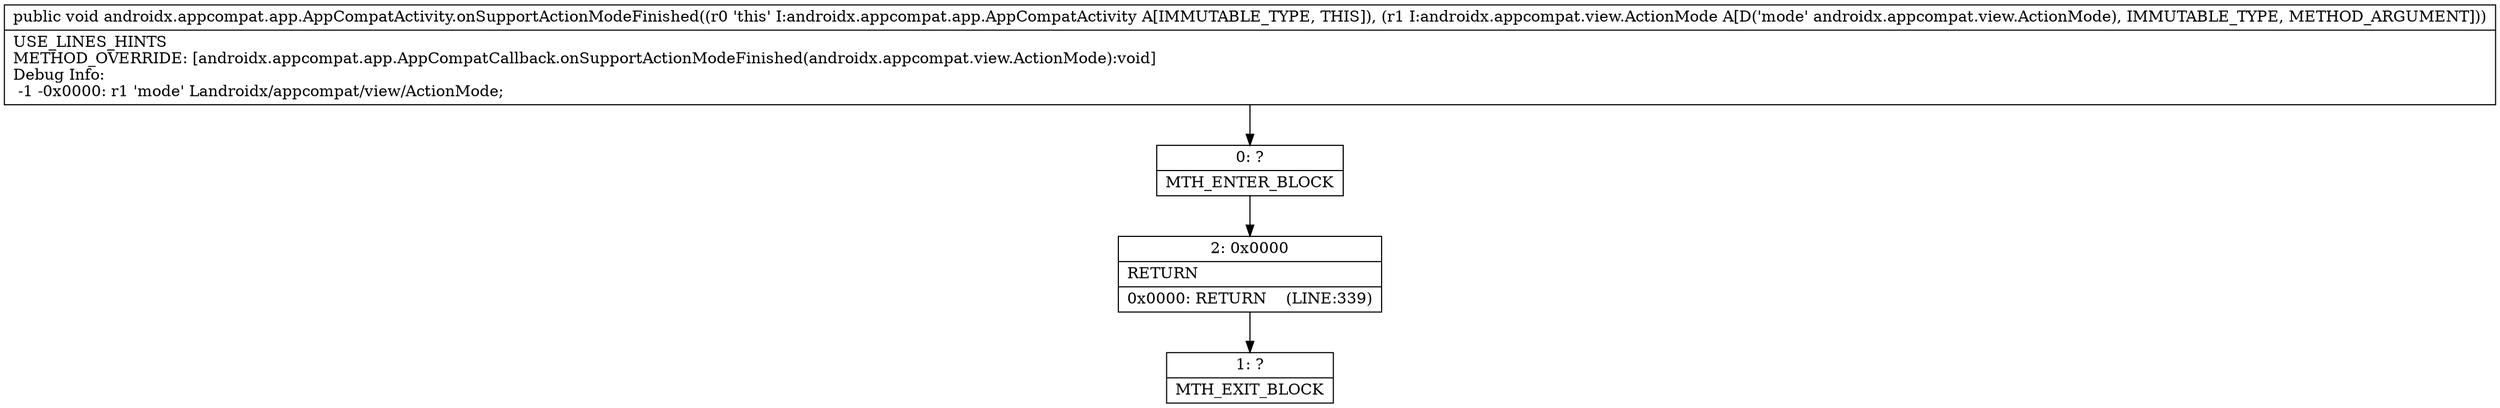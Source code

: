 digraph "CFG forandroidx.appcompat.app.AppCompatActivity.onSupportActionModeFinished(Landroidx\/appcompat\/view\/ActionMode;)V" {
Node_0 [shape=record,label="{0\:\ ?|MTH_ENTER_BLOCK\l}"];
Node_2 [shape=record,label="{2\:\ 0x0000|RETURN\l|0x0000: RETURN    (LINE:339)\l}"];
Node_1 [shape=record,label="{1\:\ ?|MTH_EXIT_BLOCK\l}"];
MethodNode[shape=record,label="{public void androidx.appcompat.app.AppCompatActivity.onSupportActionModeFinished((r0 'this' I:androidx.appcompat.app.AppCompatActivity A[IMMUTABLE_TYPE, THIS]), (r1 I:androidx.appcompat.view.ActionMode A[D('mode' androidx.appcompat.view.ActionMode), IMMUTABLE_TYPE, METHOD_ARGUMENT]))  | USE_LINES_HINTS\lMETHOD_OVERRIDE: [androidx.appcompat.app.AppCompatCallback.onSupportActionModeFinished(androidx.appcompat.view.ActionMode):void]\lDebug Info:\l  \-1 \-0x0000: r1 'mode' Landroidx\/appcompat\/view\/ActionMode;\l}"];
MethodNode -> Node_0;Node_0 -> Node_2;
Node_2 -> Node_1;
}

